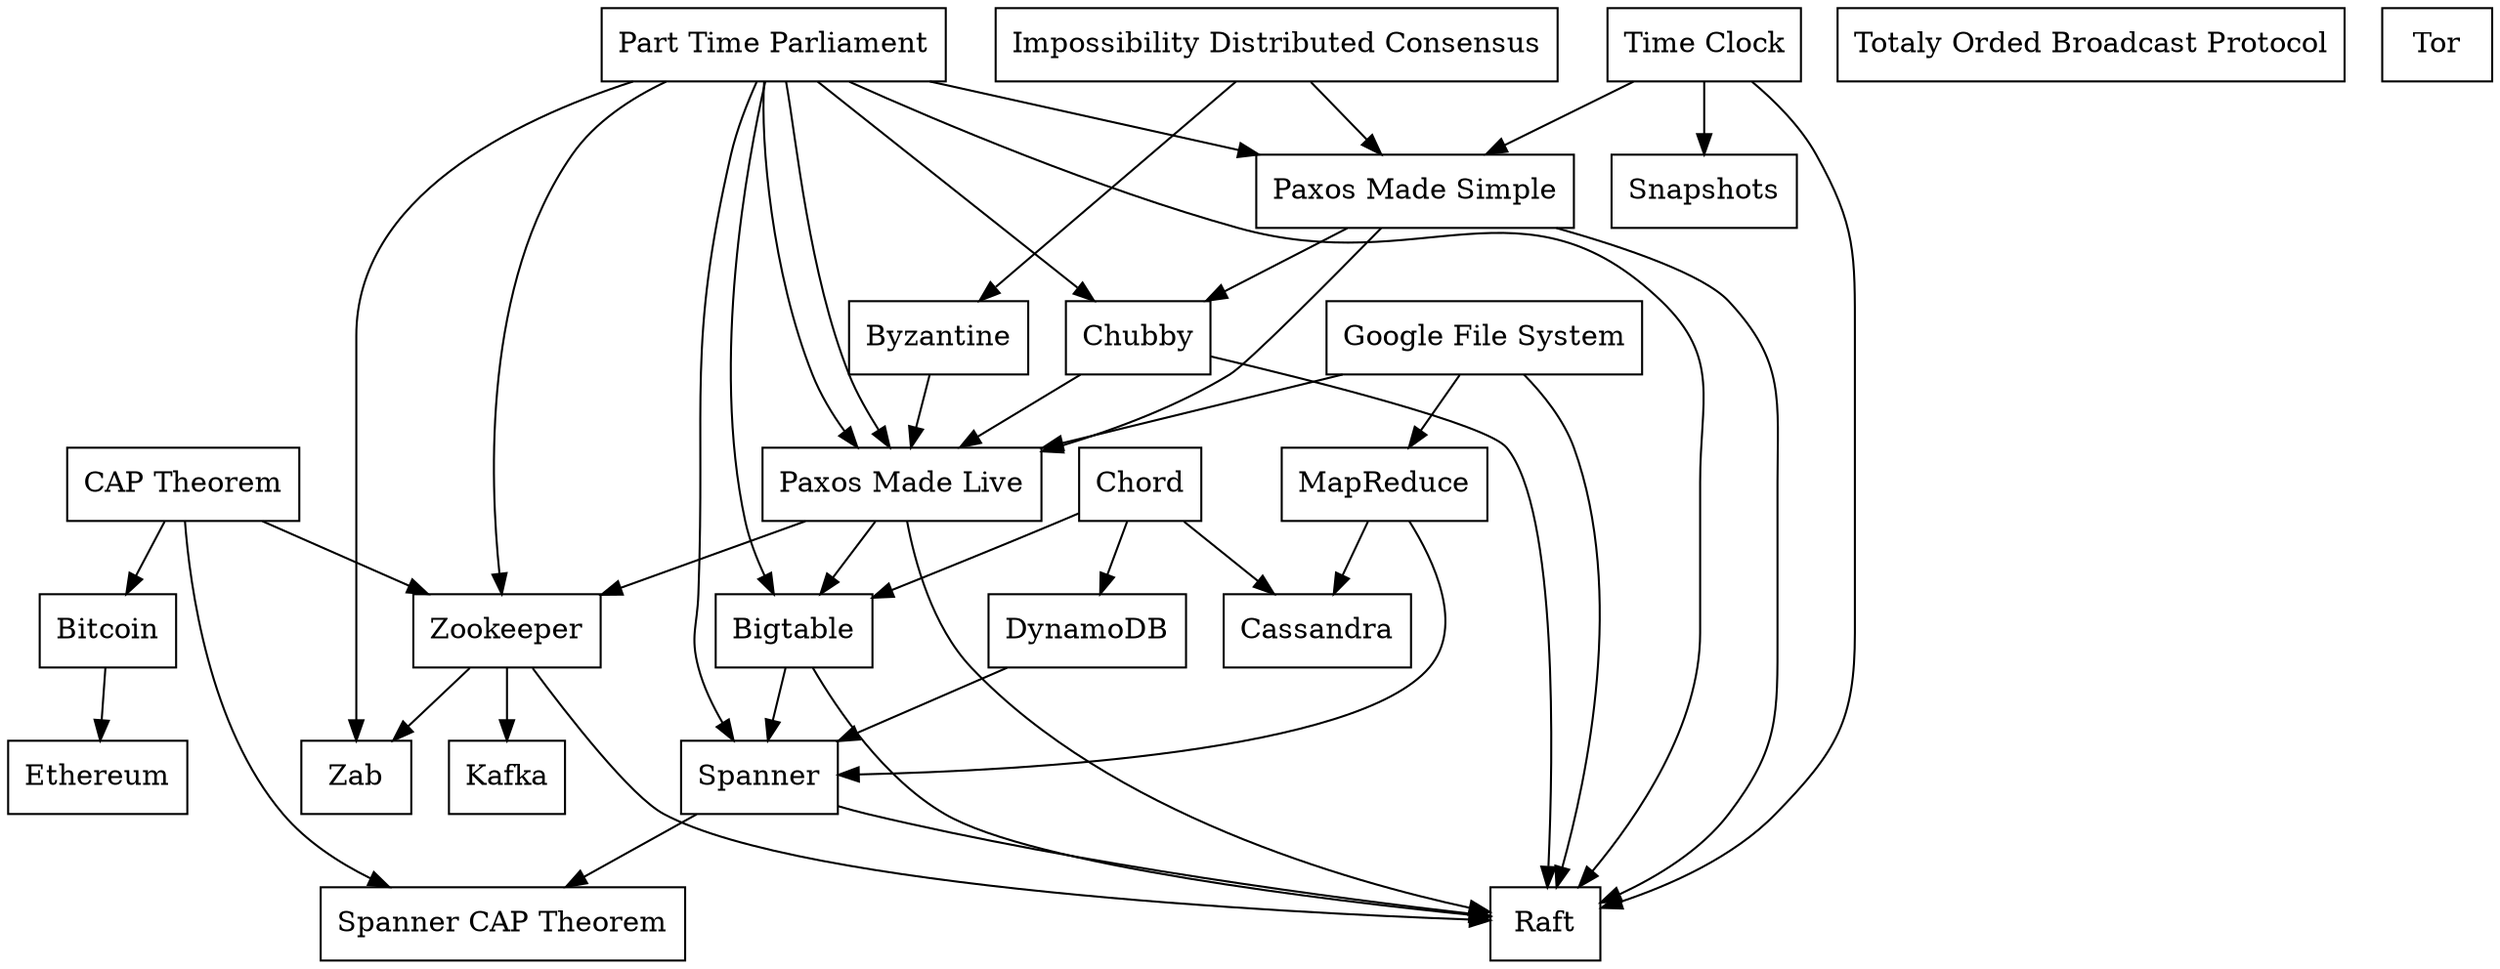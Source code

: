 digraph G {
   node [shape=box]

   bitcoin [label="Bitcoin"]
   ethereum [label="Ethereum"]
   raft [label="Raft"]
   zab [label="Zab"]
   kafka [label="Kafka"]
   spanner [label="Spanner"]
   cap [label="CAP Theorem"]
   mapreduce [label="MapReduce"]
   cassandra [label="Cassandra"]
   spannercap [label="Spanner CAP Theorem"]
   bigtable [label="Bigtable"]
   tobp [label="Totaly Orded Broadcast Protocol"]
   paxosms [label="Paxos Made Simple"]
   chubby [label="Chubby"]
   idc [label="Impossibility Distributed Consensus"]
   tor [label="Tor"]
   zookeeper [label="Zookeeper"]
   partparliament [label="Part Time Parliament"]
   paxosml [label="Paxos Made Live"]
   chord [label="Chord"]
   dynamo [label="DynamoDB"]
   gfs [label="Google File System"]
   timeclock [label="Time Clock"]
   zookeeper [label="Zookeeper"]
   snapshots [label="Snapshots"]
   byzantine [label="Byzantine"]

   byzantine -> paxosml
   timeclock -> snapshots
   timeclock -> paxosms
   timeclock -> raft
   gfs -> paxosml
   gfs -> mapreduce
   gfs -> raft
   dynamo -> spanner
   chord -> dynamo
   chord -> cassandra
   chord -> bigtable
   cap -> spannercap
   cap -> zookeeper
   cap -> bitcoin
   zookeeper -> zab
   zookeeper -> raft
   zookeeper -> kafka
   paxosml -> zookeeper
   paxosml -> bigtable
   paxosml -> raft
   partparliament -> paxosms
   partparliament -> paxosml
   partparliament -> zab
   partparliament -> chubby
   partparliament -> paxosml
   partparliament -> bigtable
   partparliament -> raft
   partparliament -> zookeeper
   partparliament -> spanner
   idc -> byzantine
   idc -> paxosms
   chubby -> raft
   chubby -> paxosml
   paxosms -> chubby
   paxosms -> raft
   paxosms -> paxosml
   bigtable -> spanner
   bigtable -> raft
   spanner -> raft
   spanner -> spannercap
   mapreduce -> cassandra
   mapreduce -> spanner
   bitcoin -> ethereum
}
